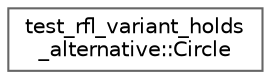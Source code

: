 digraph "类继承关系图"
{
 // LATEX_PDF_SIZE
  bgcolor="transparent";
  edge [fontname=Helvetica,fontsize=10,labelfontname=Helvetica,labelfontsize=10];
  node [fontname=Helvetica,fontsize=10,shape=box,height=0.2,width=0.4];
  rankdir="LR";
  Node0 [id="Node000000",label="test_rfl_variant_holds\l_alternative::Circle",height=0.2,width=0.4,color="grey40", fillcolor="white", style="filled",URL="$structtest__rfl__variant__holds__alternative_1_1_circle.html",tooltip=" "];
}
